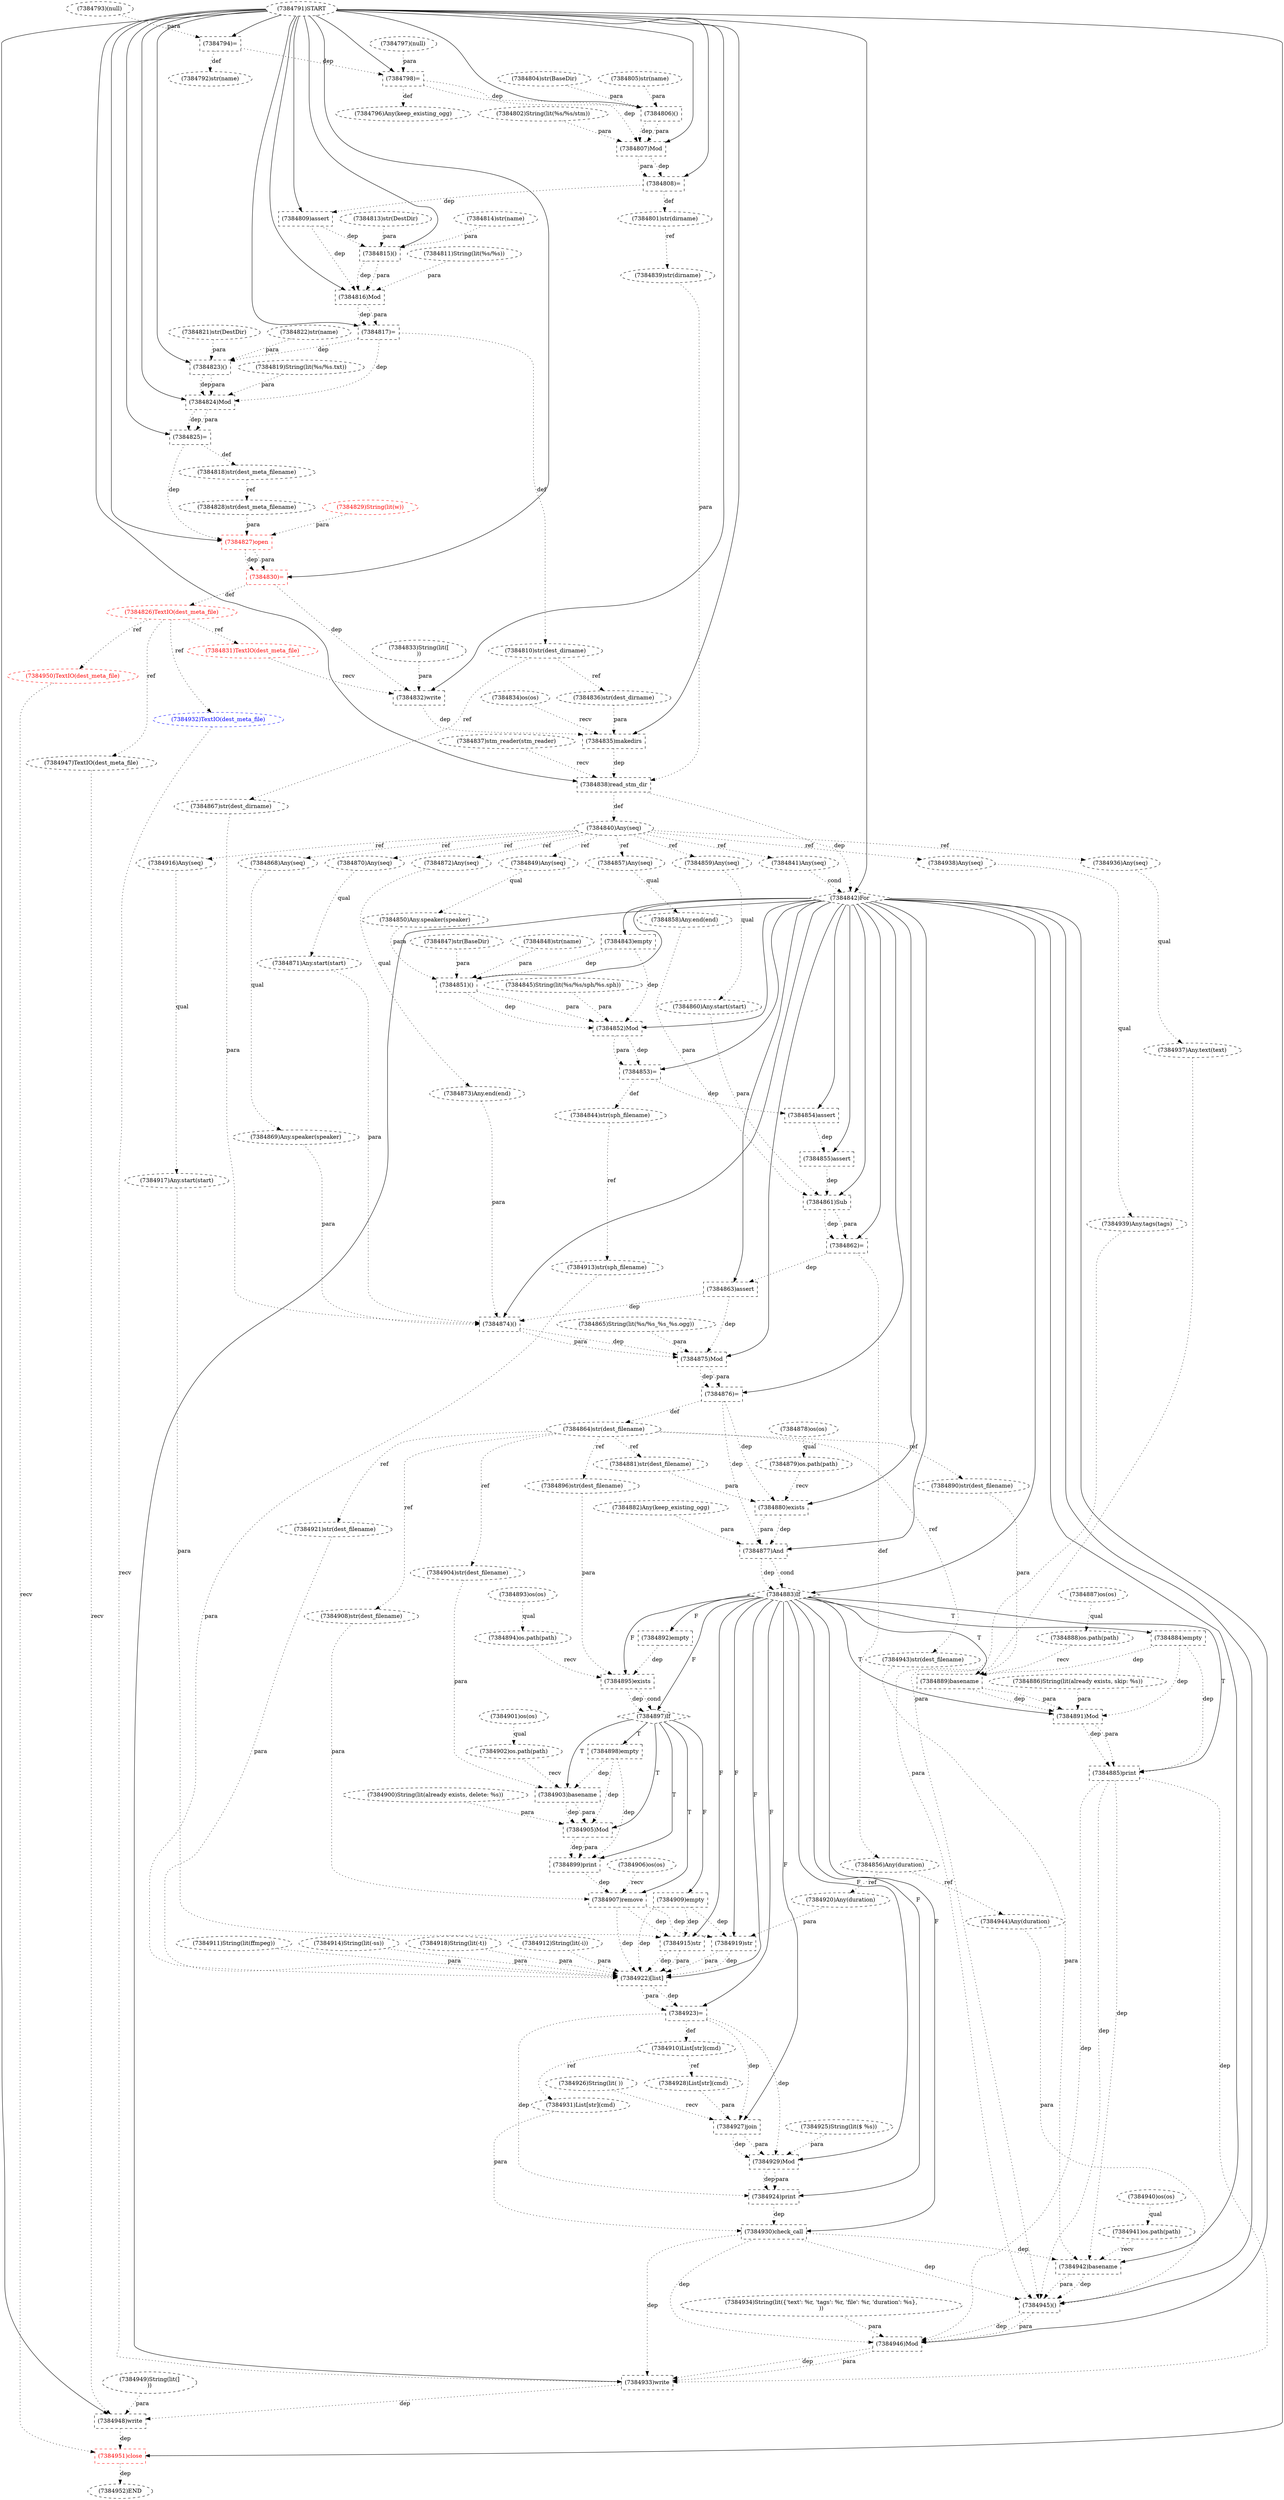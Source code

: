 digraph G {
1 [label="(7384883)If" shape=diamond style=dashed]
2 [label="(7384847)str(BaseDir)" shape=ellipse style=dashed]
3 [label="(7384874)()" shape=box style=dashed]
4 [label="(7384832)write" shape=box style=dashed]
5 [label="(7384907)remove" shape=box style=dashed]
6 [label="(7384949)String(lit(]
))" shape=ellipse style=dashed]
7 [label="(7384849)Any(seq)" shape=ellipse style=dashed]
8 [label="(7384869)Any.speaker(speaker)" shape=ellipse style=dashed]
9 [label="(7384814)str(name)" shape=ellipse style=dashed]
10 [label="(7384917)Any.start(start)" shape=ellipse style=dashed]
11 [label="(7384837)stm_reader(stm_reader)" shape=ellipse style=dashed]
12 [label="(7384829)String(lit(w))" shape=ellipse style=dashed color=red fontcolor=red]
13 [label="(7384835)makedirs" shape=box style=dashed]
14 [label="(7384885)print" shape=box style=dashed]
15 [label="(7384888)os.path(path)" shape=ellipse style=dashed]
16 [label="(7384855)assert" shape=box style=dashed]
17 [label="(7384817)=" shape=box style=dashed]
18 [label="(7384912)String(lit(-i))" shape=ellipse style=dashed]
19 [label="(7384910)List[str](cmd)" shape=ellipse style=dashed]
20 [label="(7384818)str(dest_meta_filename)" shape=ellipse style=dashed]
21 [label="(7384793)(null)" shape=ellipse style=dashed]
22 [label="(7384836)str(dest_dirname)" shape=ellipse style=dashed]
23 [label="(7384896)str(dest_filename)" shape=ellipse style=dashed]
24 [label="(7384904)str(dest_filename)" shape=ellipse style=dashed]
25 [label="(7384815)()" shape=box style=dashed]
26 [label="(7384895)exists" shape=box style=dashed]
27 [label="(7384927)join" shape=box style=dashed]
28 [label="(7384942)basename" shape=box style=dashed]
29 [label="(7384933)write" shape=box style=dashed]
30 [label="(7384880)exists" shape=box style=dashed]
31 [label="(7384845)String(lit(%s/%s/sph/%s.sph))" shape=ellipse style=dashed]
32 [label="(7384853)=" shape=box style=dashed]
33 [label="(7384901)os(os)" shape=ellipse style=dashed]
34 [label="(7384882)Any(keep_existing_ogg)" shape=ellipse style=dashed]
35 [label="(7384934)String(lit({'text': %r, 'tags': %r, 'file': %r, 'duration': %s},
))" shape=ellipse style=dashed]
36 [label="(7384861)Sub" shape=box style=dashed]
37 [label="(7384854)assert" shape=box style=dashed]
38 [label="(7384792)str(name)" shape=ellipse style=dashed]
39 [label="(7384807)Mod" shape=box style=dashed]
40 [label="(7384905)Mod" shape=box style=dashed]
41 [label="(7384930)check_call" shape=box style=dashed]
42 [label="(7384824)Mod" shape=box style=dashed]
43 [label="(7384890)str(dest_filename)" shape=ellipse style=dashed]
44 [label="(7384811)String(lit(%s/%s))" shape=ellipse style=dashed]
45 [label="(7384881)str(dest_filename)" shape=ellipse style=dashed]
46 [label="(7384932)TextIO(dest_meta_file)" shape=ellipse style=dashed color=blue fontcolor=blue]
47 [label="(7384823)()" shape=box style=dashed]
48 [label="(7384915)str" shape=box style=dashed]
49 [label="(7384870)Any(seq)" shape=ellipse style=dashed]
50 [label="(7384878)os(os)" shape=ellipse style=dashed]
51 [label="(7384921)str(dest_filename)" shape=ellipse style=dashed]
52 [label="(7384859)Any(seq)" shape=ellipse style=dashed]
53 [label="(7384867)str(dest_dirname)" shape=ellipse style=dashed]
54 [label="(7384937)Any.text(text)" shape=ellipse style=dashed]
55 [label="(7384903)basename" shape=box style=dashed]
56 [label="(7384821)str(DestDir)" shape=ellipse style=dashed]
57 [label="(7384897)If" shape=diamond style=dashed]
58 [label="(7384919)str" shape=box style=dashed]
59 [label="(7384920)Any(duration)" shape=ellipse style=dashed]
60 [label="(7384831)TextIO(dest_meta_file)" shape=ellipse style=dashed color=red fontcolor=red]
61 [label="(7384822)str(name)" shape=ellipse style=dashed]
62 [label="(7384841)Any(seq)" shape=ellipse style=dashed]
63 [label="(7384943)str(dest_filename)" shape=ellipse style=dashed]
64 [label="(7384794)=" shape=box style=dashed]
65 [label="(7384816)Mod" shape=box style=dashed]
66 [label="(7384931)List[str](cmd)" shape=ellipse style=dashed]
67 [label="(7384922)[list]" shape=box style=dashed]
68 [label="(7384941)os.path(path)" shape=ellipse style=dashed]
69 [label="(7384891)Mod" shape=box style=dashed]
70 [label="(7384848)str(name)" shape=ellipse style=dashed]
71 [label="(7384950)TextIO(dest_meta_file)" shape=ellipse style=dashed color=red fontcolor=red]
72 [label="(7384801)str(dirname)" shape=ellipse style=dashed]
73 [label="(7384843)empty" shape=box style=dashed]
74 [label="(7384797)(null)" shape=ellipse style=dashed]
75 [label="(7384864)str(dest_filename)" shape=ellipse style=dashed]
76 [label="(7384884)empty" shape=box style=dashed]
77 [label="(7384900)String(lit(already exists, delete: %s))" shape=ellipse style=dashed]
78 [label="(7384842)For" shape=diamond style=dashed]
79 [label="(7384858)Any.end(end)" shape=ellipse style=dashed]
80 [label="(7384929)Mod" shape=box style=dashed]
81 [label="(7384839)str(dirname)" shape=ellipse style=dashed]
82 [label="(7384863)assert" shape=box style=dashed]
83 [label="(7384876)=" shape=box style=dashed]
84 [label="(7384923)=" shape=box style=dashed]
85 [label="(7384909)empty" shape=box style=dashed]
86 [label="(7384851)()" shape=box style=dashed]
87 [label="(7384825)=" shape=box style=dashed]
88 [label="(7384877)And" shape=box style=dashed]
89 [label="(7384899)print" shape=box style=dashed]
90 [label="(7384802)String(lit(%s/%s/stm))" shape=ellipse style=dashed]
91 [label="(7384948)write" shape=box style=dashed]
92 [label="(7384834)os(os)" shape=ellipse style=dashed]
93 [label="(7384871)Any.start(start)" shape=ellipse style=dashed]
94 [label="(7384796)Any(keep_existing_ogg)" shape=ellipse style=dashed]
95 [label="(7384810)str(dest_dirname)" shape=ellipse style=dashed]
96 [label="(7384804)str(BaseDir)" shape=ellipse style=dashed]
97 [label="(7384808)=" shape=box style=dashed]
98 [label="(7384939)Any.tags(tags)" shape=ellipse style=dashed]
99 [label="(7384936)Any(seq)" shape=ellipse style=dashed]
100 [label="(7384892)empty" shape=box style=dashed]
101 [label="(7384951)close" shape=box style=dashed color=red fontcolor=red]
102 [label="(7384879)os.path(path)" shape=ellipse style=dashed]
103 [label="(7384894)os.path(path)" shape=ellipse style=dashed]
104 [label="(7384826)TextIO(dest_meta_file)" shape=ellipse style=dashed color=red fontcolor=red]
105 [label="(7384805)str(name)" shape=ellipse style=dashed]
106 [label="(7384872)Any(seq)" shape=ellipse style=dashed]
107 [label="(7384856)Any(duration)" shape=ellipse style=dashed]
108 [label="(7384940)os(os)" shape=ellipse style=dashed]
109 [label="(7384865)String(lit(%s/%s_%s_%s.ogg))" shape=ellipse style=dashed]
110 [label="(7384873)Any.end(end)" shape=ellipse style=dashed]
111 [label="(7384924)print" shape=box style=dashed]
112 [label="(7384886)String(lit(already exists, skip: %s))" shape=ellipse style=dashed]
113 [label="(7384926)String(lit( ))" shape=ellipse style=dashed]
114 [label="(7384838)read_stm_dir" shape=box style=dashed]
115 [label="(7384868)Any(seq)" shape=ellipse style=dashed]
116 [label="(7384889)basename" shape=box style=dashed]
117 [label="(7384946)Mod" shape=box style=dashed]
118 [label="(7384944)Any(duration)" shape=ellipse style=dashed]
119 [label="(7384925)String(lit($ %s))" shape=ellipse style=dashed]
120 [label="(7384902)os.path(path)" shape=ellipse style=dashed]
121 [label="(7384893)os(os)" shape=ellipse style=dashed]
122 [label="(7384875)Mod" shape=box style=dashed]
123 [label="(7384828)str(dest_meta_filename)" shape=ellipse style=dashed]
124 [label="(7384862)=" shape=box style=dashed]
125 [label="(7384827)open" shape=box style=dashed color=red fontcolor=red]
126 [label="(7384840)Any(seq)" shape=ellipse style=dashed]
127 [label="(7384833)String(lit([
))" shape=ellipse style=dashed]
128 [label="(7384844)str(sph_filename)" shape=ellipse style=dashed]
129 [label="(7384916)Any(seq)" shape=ellipse style=dashed]
130 [label="(7384857)Any(seq)" shape=ellipse style=dashed]
131 [label="(7384908)str(dest_filename)" shape=ellipse style=dashed]
132 [label="(7384806)()" shape=box style=dashed]
133 [label="(7384906)os(os)" shape=ellipse style=dashed]
134 [label="(7384947)TextIO(dest_meta_file)" shape=ellipse style=dashed color=black fontcolor=black]
135 [label="(7384938)Any(seq)" shape=ellipse style=dashed]
136 [label="(7384791)START" style=dashed]
137 [label="(7384952)END" style=dashed]
138 [label="(7384798)=" shape=box style=dashed]
139 [label="(7384928)List[str](cmd)" shape=ellipse style=dashed]
140 [label="(7384852)Mod" shape=box style=dashed]
141 [label="(7384813)str(DestDir)" shape=ellipse style=dashed]
142 [label="(7384830)=" shape=box style=dashed color=red fontcolor=red]
143 [label="(7384913)str(sph_filename)" shape=ellipse style=dashed]
144 [label="(7384887)os(os)" shape=ellipse style=dashed]
145 [label="(7384911)String(lit(ffmpeg))" shape=ellipse style=dashed]
146 [label="(7384809)assert" shape=box style=dashed]
147 [label="(7384945)()" shape=box style=dashed]
148 [label="(7384860)Any.start(start)" shape=ellipse style=dashed]
149 [label="(7384819)String(lit(%s/%s.txt))" shape=ellipse style=dashed]
150 [label="(7384898)empty" shape=box style=dashed]
151 [label="(7384914)String(lit(-ss))" shape=ellipse style=dashed]
152 [label="(7384850)Any.speaker(speaker)" shape=ellipse style=dashed]
153 [label="(7384918)String(lit(-t))" shape=ellipse style=dashed]
78 -> 1 [label="" style=solid];
88 -> 1 [label="dep" style=dotted];
88 -> 1 [label="cond" style=dotted];
78 -> 3 [label="" style=solid];
53 -> 3 [label="para" style=dotted];
8 -> 3 [label="para" style=dotted];
93 -> 3 [label="para" style=dotted];
110 -> 3 [label="para" style=dotted];
82 -> 3 [label="dep" style=dotted];
136 -> 4 [label="" style=solid];
60 -> 4 [label="recv" style=dotted];
127 -> 4 [label="para" style=dotted];
142 -> 4 [label="dep" style=dotted];
57 -> 5 [label="T"];
133 -> 5 [label="recv" style=dotted];
131 -> 5 [label="para" style=dotted];
89 -> 5 [label="dep" style=dotted];
126 -> 7 [label="ref" style=dotted];
115 -> 8 [label="qual" style=dotted];
129 -> 10 [label="qual" style=dotted];
136 -> 13 [label="" style=solid];
92 -> 13 [label="recv" style=dotted];
22 -> 13 [label="para" style=dotted];
4 -> 13 [label="dep" style=dotted];
1 -> 14 [label="T"];
69 -> 14 [label="dep" style=dotted];
69 -> 14 [label="para" style=dotted];
76 -> 14 [label="dep" style=dotted];
144 -> 15 [label="qual" style=dotted];
78 -> 16 [label="" style=solid];
37 -> 16 [label="dep" style=dotted];
136 -> 17 [label="" style=solid];
65 -> 17 [label="dep" style=dotted];
65 -> 17 [label="para" style=dotted];
84 -> 19 [label="def" style=dotted];
87 -> 20 [label="def" style=dotted];
95 -> 22 [label="ref" style=dotted];
75 -> 23 [label="ref" style=dotted];
75 -> 24 [label="ref" style=dotted];
136 -> 25 [label="" style=solid];
141 -> 25 [label="para" style=dotted];
9 -> 25 [label="para" style=dotted];
146 -> 25 [label="dep" style=dotted];
1 -> 26 [label="F"];
103 -> 26 [label="recv" style=dotted];
23 -> 26 [label="para" style=dotted];
100 -> 26 [label="dep" style=dotted];
1 -> 27 [label="F"];
113 -> 27 [label="recv" style=dotted];
139 -> 27 [label="para" style=dotted];
84 -> 27 [label="dep" style=dotted];
78 -> 28 [label="" style=solid];
68 -> 28 [label="recv" style=dotted];
63 -> 28 [label="para" style=dotted];
41 -> 28 [label="dep" style=dotted];
14 -> 28 [label="dep" style=dotted];
78 -> 29 [label="" style=solid];
46 -> 29 [label="recv" style=dotted];
117 -> 29 [label="dep" style=dotted];
117 -> 29 [label="para" style=dotted];
41 -> 29 [label="dep" style=dotted];
14 -> 29 [label="dep" style=dotted];
78 -> 30 [label="" style=solid];
102 -> 30 [label="recv" style=dotted];
45 -> 30 [label="para" style=dotted];
83 -> 30 [label="dep" style=dotted];
78 -> 32 [label="" style=solid];
140 -> 32 [label="dep" style=dotted];
140 -> 32 [label="para" style=dotted];
78 -> 36 [label="" style=solid];
79 -> 36 [label="para" style=dotted];
148 -> 36 [label="para" style=dotted];
16 -> 36 [label="dep" style=dotted];
78 -> 37 [label="" style=solid];
32 -> 37 [label="dep" style=dotted];
64 -> 38 [label="def" style=dotted];
136 -> 39 [label="" style=solid];
90 -> 39 [label="para" style=dotted];
132 -> 39 [label="dep" style=dotted];
132 -> 39 [label="para" style=dotted];
138 -> 39 [label="dep" style=dotted];
57 -> 40 [label="T"];
77 -> 40 [label="para" style=dotted];
55 -> 40 [label="dep" style=dotted];
55 -> 40 [label="para" style=dotted];
150 -> 40 [label="dep" style=dotted];
1 -> 41 [label="F"];
66 -> 41 [label="para" style=dotted];
111 -> 41 [label="dep" style=dotted];
136 -> 42 [label="" style=solid];
149 -> 42 [label="para" style=dotted];
47 -> 42 [label="dep" style=dotted];
47 -> 42 [label="para" style=dotted];
17 -> 42 [label="dep" style=dotted];
75 -> 43 [label="ref" style=dotted];
75 -> 45 [label="ref" style=dotted];
104 -> 46 [label="ref" style=dotted];
136 -> 47 [label="" style=solid];
56 -> 47 [label="para" style=dotted];
61 -> 47 [label="para" style=dotted];
17 -> 47 [label="dep" style=dotted];
1 -> 48 [label="F"];
10 -> 48 [label="para" style=dotted];
85 -> 48 [label="dep" style=dotted];
5 -> 48 [label="dep" style=dotted];
126 -> 49 [label="ref" style=dotted];
75 -> 51 [label="ref" style=dotted];
126 -> 52 [label="ref" style=dotted];
95 -> 53 [label="ref" style=dotted];
99 -> 54 [label="qual" style=dotted];
57 -> 55 [label="T"];
120 -> 55 [label="recv" style=dotted];
24 -> 55 [label="para" style=dotted];
150 -> 55 [label="dep" style=dotted];
1 -> 57 [label="F"];
26 -> 57 [label="dep" style=dotted];
26 -> 57 [label="cond" style=dotted];
1 -> 58 [label="F"];
59 -> 58 [label="para" style=dotted];
85 -> 58 [label="dep" style=dotted];
5 -> 58 [label="dep" style=dotted];
107 -> 59 [label="ref" style=dotted];
104 -> 60 [label="ref" style=dotted];
126 -> 62 [label="ref" style=dotted];
75 -> 63 [label="ref" style=dotted];
136 -> 64 [label="" style=solid];
21 -> 64 [label="para" style=dotted];
136 -> 65 [label="" style=solid];
44 -> 65 [label="para" style=dotted];
25 -> 65 [label="dep" style=dotted];
25 -> 65 [label="para" style=dotted];
146 -> 65 [label="dep" style=dotted];
19 -> 66 [label="ref" style=dotted];
1 -> 67 [label="F"];
145 -> 67 [label="para" style=dotted];
18 -> 67 [label="para" style=dotted];
143 -> 67 [label="para" style=dotted];
151 -> 67 [label="para" style=dotted];
48 -> 67 [label="dep" style=dotted];
48 -> 67 [label="para" style=dotted];
153 -> 67 [label="para" style=dotted];
58 -> 67 [label="dep" style=dotted];
58 -> 67 [label="para" style=dotted];
51 -> 67 [label="para" style=dotted];
85 -> 67 [label="dep" style=dotted];
5 -> 67 [label="dep" style=dotted];
108 -> 68 [label="qual" style=dotted];
1 -> 69 [label="T"];
112 -> 69 [label="para" style=dotted];
116 -> 69 [label="dep" style=dotted];
116 -> 69 [label="para" style=dotted];
76 -> 69 [label="dep" style=dotted];
104 -> 71 [label="ref" style=dotted];
97 -> 72 [label="def" style=dotted];
78 -> 73 [label="" style=solid];
83 -> 75 [label="def" style=dotted];
1 -> 76 [label="T"];
136 -> 78 [label="" style=solid];
114 -> 78 [label="dep" style=dotted];
62 -> 78 [label="cond" style=dotted];
130 -> 79 [label="qual" style=dotted];
1 -> 80 [label="F"];
119 -> 80 [label="para" style=dotted];
27 -> 80 [label="dep" style=dotted];
27 -> 80 [label="para" style=dotted];
84 -> 80 [label="dep" style=dotted];
72 -> 81 [label="ref" style=dotted];
78 -> 82 [label="" style=solid];
124 -> 82 [label="dep" style=dotted];
78 -> 83 [label="" style=solid];
122 -> 83 [label="dep" style=dotted];
122 -> 83 [label="para" style=dotted];
1 -> 84 [label="F"];
67 -> 84 [label="dep" style=dotted];
67 -> 84 [label="para" style=dotted];
57 -> 85 [label="F"];
78 -> 86 [label="" style=solid];
2 -> 86 [label="para" style=dotted];
70 -> 86 [label="para" style=dotted];
152 -> 86 [label="para" style=dotted];
73 -> 86 [label="dep" style=dotted];
136 -> 87 [label="" style=solid];
42 -> 87 [label="dep" style=dotted];
42 -> 87 [label="para" style=dotted];
78 -> 88 [label="" style=solid];
30 -> 88 [label="dep" style=dotted];
30 -> 88 [label="para" style=dotted];
34 -> 88 [label="para" style=dotted];
83 -> 88 [label="dep" style=dotted];
57 -> 89 [label="T"];
40 -> 89 [label="dep" style=dotted];
40 -> 89 [label="para" style=dotted];
150 -> 89 [label="dep" style=dotted];
136 -> 91 [label="" style=solid];
134 -> 91 [label="recv" style=dotted];
6 -> 91 [label="para" style=dotted];
29 -> 91 [label="dep" style=dotted];
49 -> 93 [label="qual" style=dotted];
138 -> 94 [label="def" style=dotted];
17 -> 95 [label="def" style=dotted];
136 -> 97 [label="" style=solid];
39 -> 97 [label="dep" style=dotted];
39 -> 97 [label="para" style=dotted];
135 -> 98 [label="qual" style=dotted];
126 -> 99 [label="ref" style=dotted];
1 -> 100 [label="F"];
136 -> 101 [label="" style=solid];
71 -> 101 [label="recv" style=dotted];
91 -> 101 [label="dep" style=dotted];
50 -> 102 [label="qual" style=dotted];
121 -> 103 [label="qual" style=dotted];
142 -> 104 [label="def" style=dotted];
126 -> 106 [label="ref" style=dotted];
124 -> 107 [label="def" style=dotted];
106 -> 110 [label="qual" style=dotted];
1 -> 111 [label="F"];
80 -> 111 [label="dep" style=dotted];
80 -> 111 [label="para" style=dotted];
84 -> 111 [label="dep" style=dotted];
136 -> 114 [label="" style=solid];
11 -> 114 [label="recv" style=dotted];
81 -> 114 [label="para" style=dotted];
13 -> 114 [label="dep" style=dotted];
126 -> 115 [label="ref" style=dotted];
1 -> 116 [label="T"];
15 -> 116 [label="recv" style=dotted];
43 -> 116 [label="para" style=dotted];
76 -> 116 [label="dep" style=dotted];
78 -> 117 [label="" style=solid];
35 -> 117 [label="para" style=dotted];
147 -> 117 [label="dep" style=dotted];
147 -> 117 [label="para" style=dotted];
41 -> 117 [label="dep" style=dotted];
14 -> 117 [label="dep" style=dotted];
107 -> 118 [label="ref" style=dotted];
33 -> 120 [label="qual" style=dotted];
78 -> 122 [label="" style=solid];
109 -> 122 [label="para" style=dotted];
3 -> 122 [label="dep" style=dotted];
3 -> 122 [label="para" style=dotted];
82 -> 122 [label="dep" style=dotted];
20 -> 123 [label="ref" style=dotted];
78 -> 124 [label="" style=solid];
36 -> 124 [label="dep" style=dotted];
36 -> 124 [label="para" style=dotted];
136 -> 125 [label="" style=solid];
123 -> 125 [label="para" style=dotted];
12 -> 125 [label="para" style=dotted];
87 -> 125 [label="dep" style=dotted];
114 -> 126 [label="def" style=dotted];
32 -> 128 [label="def" style=dotted];
126 -> 129 [label="ref" style=dotted];
126 -> 130 [label="ref" style=dotted];
75 -> 131 [label="ref" style=dotted];
136 -> 132 [label="" style=solid];
96 -> 132 [label="para" style=dotted];
105 -> 132 [label="para" style=dotted];
138 -> 132 [label="dep" style=dotted];
104 -> 134 [label="ref" style=dotted];
126 -> 135 [label="ref" style=dotted];
101 -> 137 [label="dep" style=dotted];
136 -> 138 [label="" style=solid];
74 -> 138 [label="para" style=dotted];
64 -> 138 [label="dep" style=dotted];
19 -> 139 [label="ref" style=dotted];
78 -> 140 [label="" style=solid];
31 -> 140 [label="para" style=dotted];
86 -> 140 [label="dep" style=dotted];
86 -> 140 [label="para" style=dotted];
73 -> 140 [label="dep" style=dotted];
136 -> 142 [label="" style=solid];
125 -> 142 [label="dep" style=dotted];
125 -> 142 [label="para" style=dotted];
128 -> 143 [label="ref" style=dotted];
136 -> 146 [label="" style=solid];
97 -> 146 [label="dep" style=dotted];
78 -> 147 [label="" style=solid];
54 -> 147 [label="para" style=dotted];
98 -> 147 [label="para" style=dotted];
28 -> 147 [label="dep" style=dotted];
28 -> 147 [label="para" style=dotted];
118 -> 147 [label="para" style=dotted];
41 -> 147 [label="dep" style=dotted];
14 -> 147 [label="dep" style=dotted];
52 -> 148 [label="qual" style=dotted];
57 -> 150 [label="T"];
7 -> 152 [label="qual" style=dotted];
}